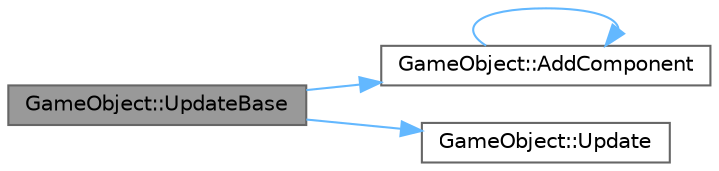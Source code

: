 digraph "GameObject::UpdateBase"
{
 // LATEX_PDF_SIZE
  bgcolor="transparent";
  edge [fontname=Helvetica,fontsize=10,labelfontname=Helvetica,labelfontsize=10];
  node [fontname=Helvetica,fontsize=10,shape=box,height=0.2,width=0.4];
  rankdir="LR";
  Node1 [id="Node000001",label="GameObject::UpdateBase",height=0.2,width=0.4,color="gray40", fillcolor="grey60", style="filled", fontcolor="black",tooltip="オブジェクトとその子オブジェクト、コンポーネントを更新します。"];
  Node1 -> Node2 [id="edge1_Node000001_Node000002",color="steelblue1",style="solid",tooltip=" "];
  Node2 [id="Node000002",label="GameObject::AddComponent",height=0.2,width=0.4,color="grey40", fillcolor="white", style="filled",URL="$class_game_object.html#a811dc08b79009b3af153721df972e761",tooltip="オブジェクトに新しいコンポーネントを追加します。"];
  Node2 -> Node2 [id="edge2_Node000002_Node000002",color="steelblue1",style="solid",tooltip=" "];
  Node1 -> Node3 [id="edge3_Node000001_Node000003",color="steelblue1",style="solid",tooltip=" "];
  Node3 [id="Node000003",label="GameObject::Update",height=0.2,width=0.4,color="grey40", fillcolor="white", style="filled",URL="$class_game_object.html#ac7ecc123dacaba955077420caabf5e64",tooltip="オブジェクトの更新処理を行います。"];
}
